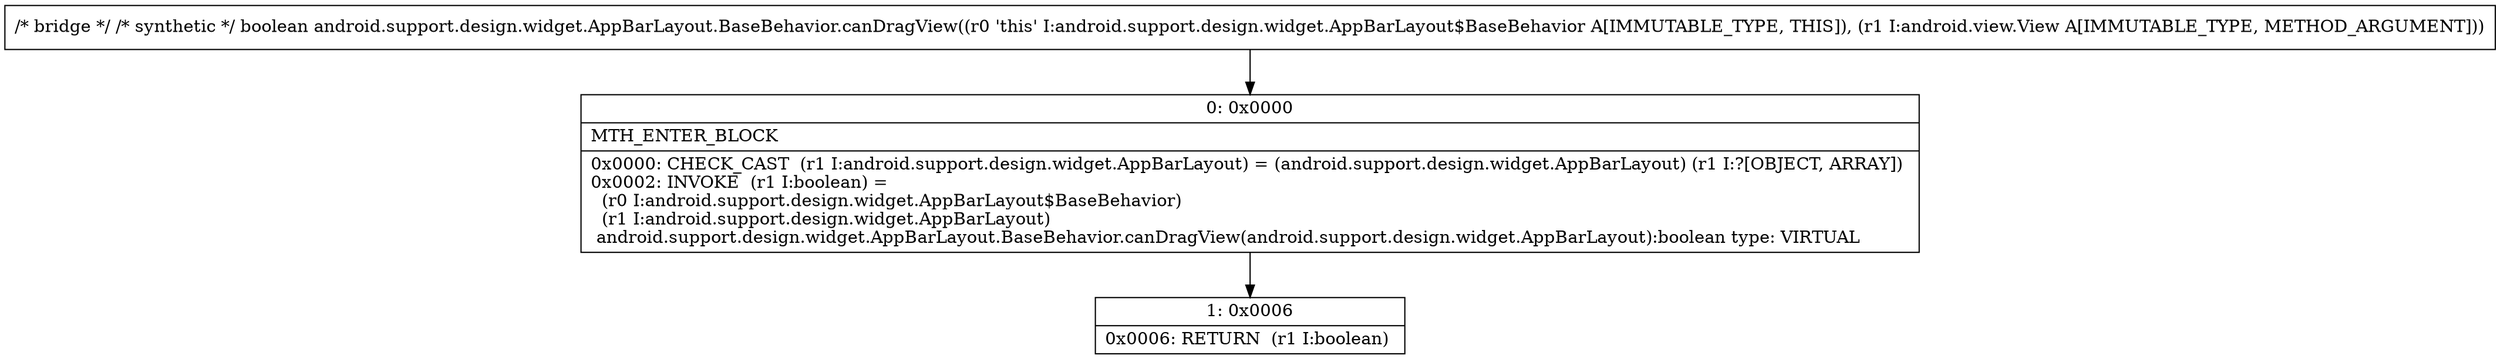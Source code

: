digraph "CFG forandroid.support.design.widget.AppBarLayout.BaseBehavior.canDragView(Landroid\/view\/View;)Z" {
Node_0 [shape=record,label="{0\:\ 0x0000|MTH_ENTER_BLOCK\l|0x0000: CHECK_CAST  (r1 I:android.support.design.widget.AppBarLayout) = (android.support.design.widget.AppBarLayout) (r1 I:?[OBJECT, ARRAY]) \l0x0002: INVOKE  (r1 I:boolean) = \l  (r0 I:android.support.design.widget.AppBarLayout$BaseBehavior)\l  (r1 I:android.support.design.widget.AppBarLayout)\l android.support.design.widget.AppBarLayout.BaseBehavior.canDragView(android.support.design.widget.AppBarLayout):boolean type: VIRTUAL \l}"];
Node_1 [shape=record,label="{1\:\ 0x0006|0x0006: RETURN  (r1 I:boolean) \l}"];
MethodNode[shape=record,label="{\/* bridge *\/ \/* synthetic *\/ boolean android.support.design.widget.AppBarLayout.BaseBehavior.canDragView((r0 'this' I:android.support.design.widget.AppBarLayout$BaseBehavior A[IMMUTABLE_TYPE, THIS]), (r1 I:android.view.View A[IMMUTABLE_TYPE, METHOD_ARGUMENT])) }"];
MethodNode -> Node_0;
Node_0 -> Node_1;
}

